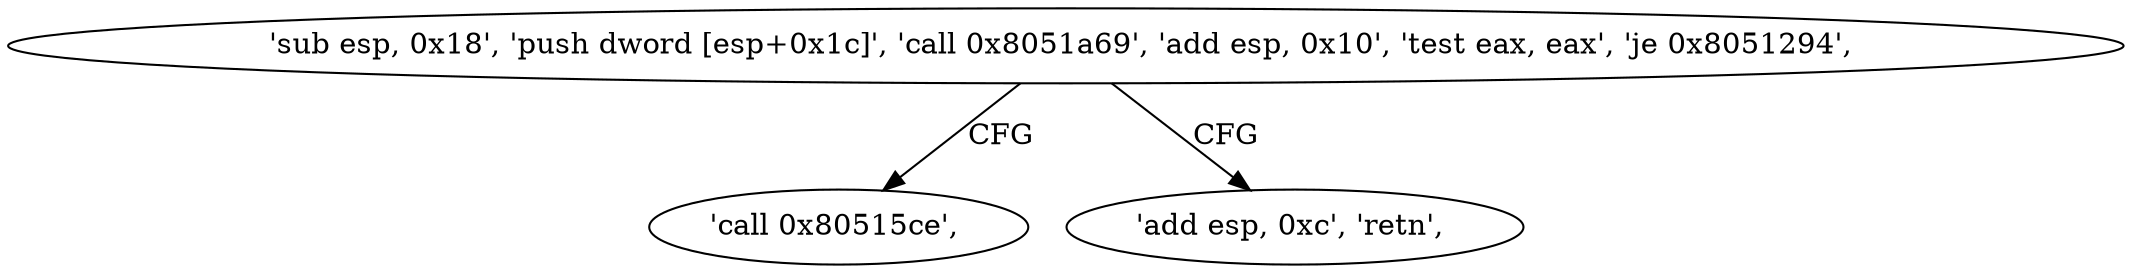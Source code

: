 digraph "func" {
"134550141" [label = "'sub esp, 0x18', 'push dword [esp+0x1c]', 'call 0x8051a69', 'add esp, 0x10', 'test eax, eax', 'je 0x8051294', " ]
"134550164" [label = "'call 0x80515ce', " ]
"134550160" [label = "'add esp, 0xc', 'retn', " ]
"134550141" -> "134550164" [ label = "CFG" ]
"134550141" -> "134550160" [ label = "CFG" ]
}
